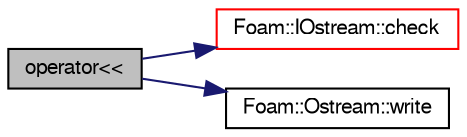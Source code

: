 digraph "operator&lt;&lt;"
{
  bgcolor="transparent";
  edge [fontname="FreeSans",fontsize="10",labelfontname="FreeSans",labelfontsize="10"];
  node [fontname="FreeSans",fontsize="10",shape=record];
  rankdir="LR";
  Node113305 [label="operator\<\<",height=0.2,width=0.4,color="black", fillcolor="grey75", style="filled", fontcolor="black"];
  Node113305 -> Node113306 [color="midnightblue",fontsize="10",style="solid",fontname="FreeSans"];
  Node113306 [label="Foam::IOstream::check",height=0.2,width=0.4,color="red",URL="$a26226.html#a367eb3425fc4e8270e2aa961df8ac8a5",tooltip="Check IOstream status for given operation. "];
  Node113305 -> Node113355 [color="midnightblue",fontsize="10",style="solid",fontname="FreeSans"];
  Node113355 [label="Foam::Ostream::write",height=0.2,width=0.4,color="black",URL="$a26238.html#a81a19ad9e4098b4701cc8bab9a59d78b",tooltip="Write next token to stream. "];
}
